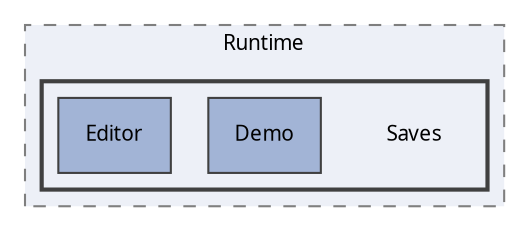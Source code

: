 digraph "Saves"
{
 // LATEX_PDF_SIZE
  edge [fontname="Calibrii",fontsize="10",labelfontname="Calibrii",labelfontsize="10"];
  node [fontname="Calibrii",fontsize="10",shape=record];
  compound=true
  subgraph clusterdir_986a059e7bfcc3c70acbbcf04d55a08e {
    graph [ bgcolor="#edf0f7", pencolor="grey50", style="filled,dashed,", label="Runtime", fontname="Calibrii", fontsize="10", URL="dir_986a059e7bfcc3c70acbbcf04d55a08e.html"]
  subgraph clusterdir_420c5dc5803104f968db7a427973cc57 {
    graph [ bgcolor="#edf0f7", pencolor="grey25", style="filled,bold,", label="", fontname="Calibrii", fontsize="10", URL="dir_420c5dc5803104f968db7a427973cc57.html"]
    dir_420c5dc5803104f968db7a427973cc57 [shape=plaintext, label="Saves"];
  dir_bd72526c663a73f495f69b646df0ba46 [shape=box, label="Demo", style="filled,", fillcolor="#a2b4d6", color="grey25", URL="dir_bd72526c663a73f495f69b646df0ba46.html"];
  dir_a45f1b479c457fe054f46fa679b207c1 [shape=box, label="Editor", style="filled,", fillcolor="#a2b4d6", color="grey25", URL="dir_a45f1b479c457fe054f46fa679b207c1.html"];
  }
  }
}

